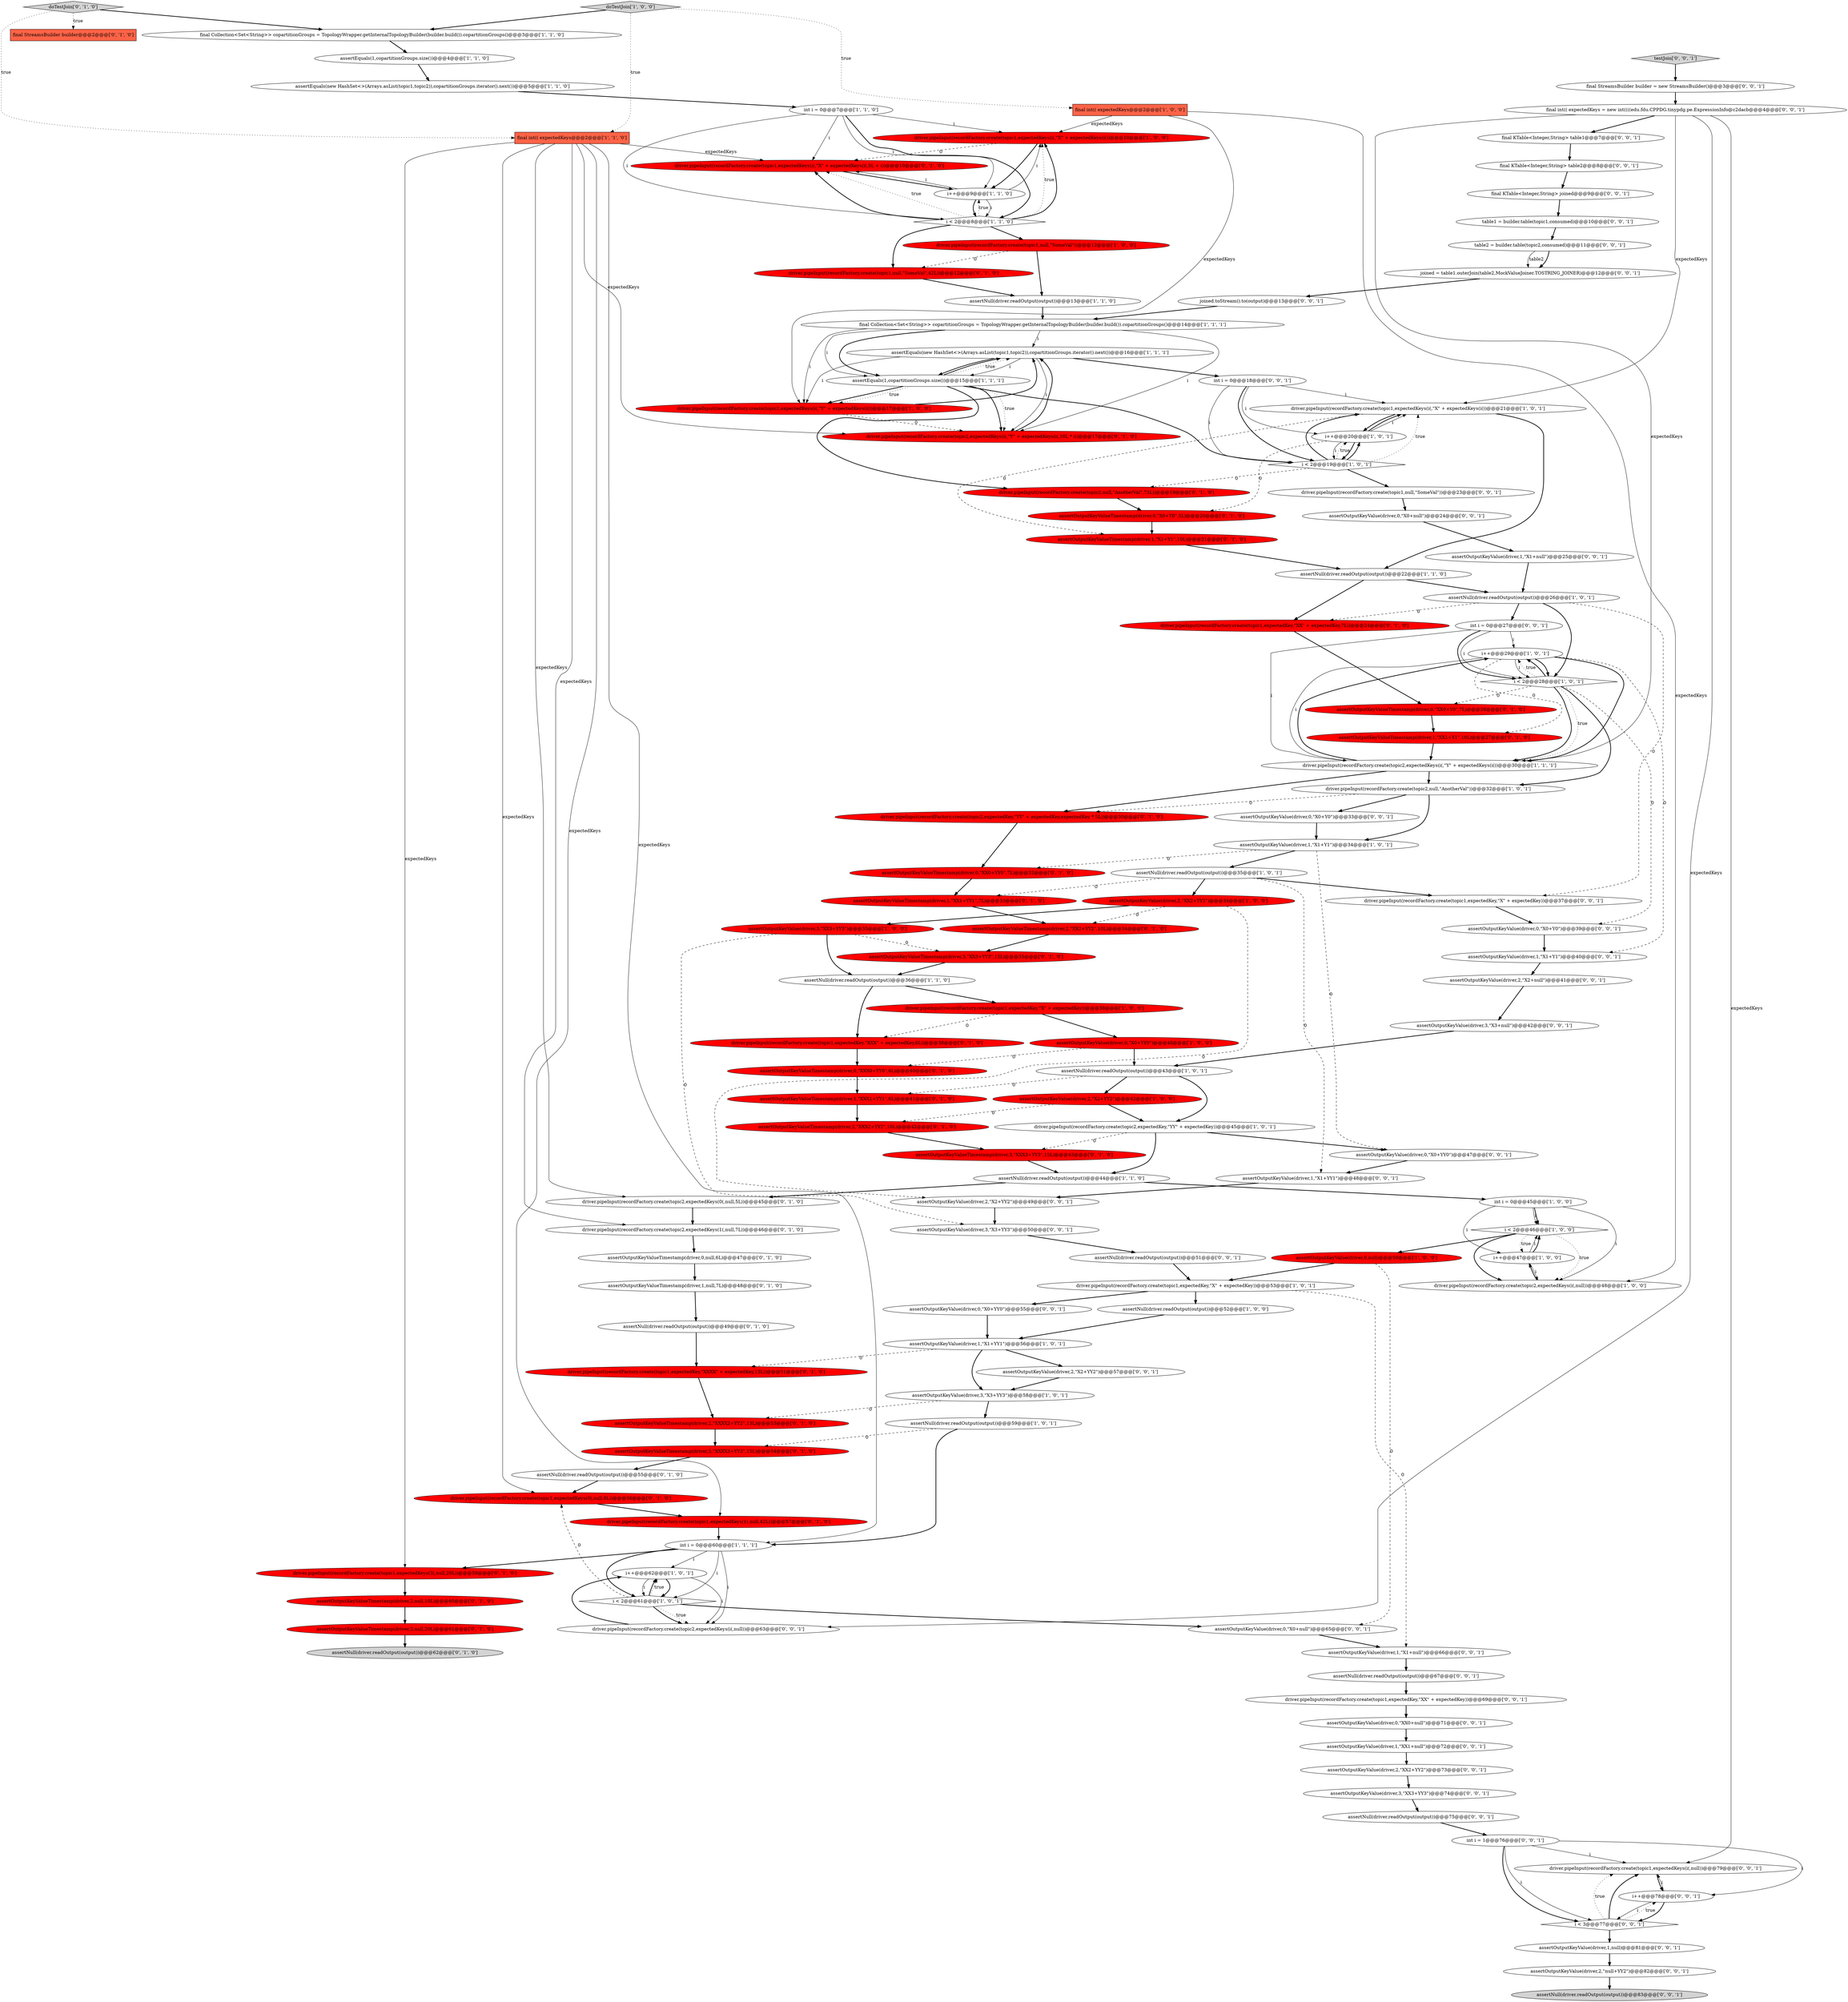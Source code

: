digraph {
125 [style = filled, label = "assertOutputKeyValue(driver,3,\"X3+YY3\")@@@50@@@['0', '0', '1']", fillcolor = white, shape = ellipse image = "AAA0AAABBB3BBB"];
28 [style = filled, label = "assertOutputKeyValue(driver,0,null)@@@50@@@['1', '0', '0']", fillcolor = red, shape = ellipse image = "AAA1AAABBB1BBB"];
9 [style = filled, label = "assertEquals(1,copartitionGroups.size())@@@4@@@['1', '1', '0']", fillcolor = white, shape = ellipse image = "AAA0AAABBB1BBB"];
66 [style = filled, label = "driver.pipeInput(recordFactory.create(topic1,null,\"SomeVal\",42L))@@@12@@@['0', '1', '0']", fillcolor = red, shape = ellipse image = "AAA1AAABBB2BBB"];
105 [style = filled, label = "assertOutputKeyValue(driver,2,\"XX2+YY2\")@@@73@@@['0', '0', '1']", fillcolor = white, shape = ellipse image = "AAA0AAABBB3BBB"];
20 [style = filled, label = "driver.pipeInput(recordFactory.create(topic2,null,\"AnotherVal\"))@@@32@@@['1', '0', '1']", fillcolor = white, shape = ellipse image = "AAA0AAABBB1BBB"];
58 [style = filled, label = "assertOutputKeyValueTimestamp(driver,2,\"XX2+YY2\",10L)@@@34@@@['0', '1', '0']", fillcolor = red, shape = ellipse image = "AAA1AAABBB2BBB"];
22 [style = filled, label = "i < 2@@@46@@@['1', '0', '0']", fillcolor = white, shape = diamond image = "AAA0AAABBB1BBB"];
87 [style = filled, label = "assertOutputKeyValue(driver,2,\"null+YY2\")@@@82@@@['0', '0', '1']", fillcolor = white, shape = ellipse image = "AAA0AAABBB3BBB"];
118 [style = filled, label = "assertOutputKeyValue(driver,1,null)@@@81@@@['0', '0', '1']", fillcolor = white, shape = ellipse image = "AAA0AAABBB3BBB"];
35 [style = filled, label = "assertOutputKeyValue(driver,0,\"X0+YY0\")@@@40@@@['1', '0', '0']", fillcolor = red, shape = ellipse image = "AAA1AAABBB1BBB"];
100 [style = filled, label = "int i = 0@@@27@@@['0', '0', '1']", fillcolor = white, shape = ellipse image = "AAA0AAABBB3BBB"];
86 [style = filled, label = "driver.pipeInput(recordFactory.create(topic1,expectedKeys(i(,null))@@@79@@@['0', '0', '1']", fillcolor = white, shape = ellipse image = "AAA0AAABBB3BBB"];
80 [style = filled, label = "assertOutputKeyValueTimestamp(driver,1,\"XXX1+YY1\",6L)@@@41@@@['0', '1', '0']", fillcolor = red, shape = ellipse image = "AAA1AAABBB2BBB"];
5 [style = filled, label = "doTestJoin['1', '0', '0']", fillcolor = lightgray, shape = diamond image = "AAA0AAABBB1BBB"];
21 [style = filled, label = "i++@@@29@@@['1', '0', '1']", fillcolor = white, shape = ellipse image = "AAA0AAABBB1BBB"];
39 [style = filled, label = "assertEquals(new HashSet<>(Arrays.asList(topic1,topic2)),copartitionGroups.iterator().next())@@@16@@@['1', '1', '1']", fillcolor = white, shape = ellipse image = "AAA0AAABBB1BBB"];
101 [style = filled, label = "final KTable<Integer,String> table1@@@7@@@['0', '0', '1']", fillcolor = white, shape = ellipse image = "AAA0AAABBB3BBB"];
12 [style = filled, label = "assertNull(driver.readOutput(output))@@@52@@@['1', '0', '0']", fillcolor = white, shape = ellipse image = "AAA0AAABBB1BBB"];
34 [style = filled, label = "assertNull(driver.readOutput(output))@@@13@@@['1', '1', '0']", fillcolor = white, shape = ellipse image = "AAA0AAABBB1BBB"];
36 [style = filled, label = "i < 2@@@28@@@['1', '0', '1']", fillcolor = white, shape = diamond image = "AAA0AAABBB1BBB"];
1 [style = filled, label = "assertNull(driver.readOutput(output))@@@44@@@['1', '1', '0']", fillcolor = white, shape = ellipse image = "AAA0AAABBB1BBB"];
89 [style = filled, label = "int i = 0@@@18@@@['0', '0', '1']", fillcolor = white, shape = ellipse image = "AAA0AAABBB3BBB"];
111 [style = filled, label = "joined = table1.outerJoin(table2,MockValueJoiner.TOSTRING_JOINER)@@@12@@@['0', '0', '1']", fillcolor = white, shape = ellipse image = "AAA0AAABBB3BBB"];
113 [style = filled, label = "assertNull(driver.readOutput(output))@@@67@@@['0', '0', '1']", fillcolor = white, shape = ellipse image = "AAA0AAABBB3BBB"];
78 [style = filled, label = "driver.pipeInput(recordFactory.create(topic2,expectedKeys(1(,null,7L))@@@46@@@['0', '1', '0']", fillcolor = white, shape = ellipse image = "AAA0AAABBB2BBB"];
11 [style = filled, label = "i++@@@47@@@['1', '0', '0']", fillcolor = white, shape = ellipse image = "AAA0AAABBB1BBB"];
74 [style = filled, label = "assertOutputKeyValueTimestamp(driver,0,\"XXX0+YY0\",6L)@@@40@@@['0', '1', '0']", fillcolor = red, shape = ellipse image = "AAA1AAABBB2BBB"];
69 [style = filled, label = "driver.pipeInput(recordFactory.create(topic1,expectedKeys(1(,null,42L))@@@57@@@['0', '1', '0']", fillcolor = red, shape = ellipse image = "AAA1AAABBB2BBB"];
46 [style = filled, label = "i++@@@62@@@['1', '0', '1']", fillcolor = white, shape = ellipse image = "AAA0AAABBB1BBB"];
62 [style = filled, label = "driver.pipeInput(recordFactory.create(topic1,expectedKey,\"XXXX\" + expectedKey,13L))@@@51@@@['0', '1', '0']", fillcolor = red, shape = ellipse image = "AAA1AAABBB2BBB"];
16 [style = filled, label = "int i = 0@@@7@@@['1', '1', '0']", fillcolor = white, shape = ellipse image = "AAA0AAABBB1BBB"];
126 [style = filled, label = "table2 = builder.table(topic2,consumed)@@@11@@@['0', '0', '1']", fillcolor = white, shape = ellipse image = "AAA0AAABBB3BBB"];
27 [style = filled, label = "assertNull(driver.readOutput(output))@@@26@@@['1', '0', '1']", fillcolor = white, shape = ellipse image = "AAA0AAABBB1BBB"];
76 [style = filled, label = "driver.pipeInput(recordFactory.create(topic1,expectedKeys(i(,\"X\" + expectedKeys(i(,5L + i))@@@10@@@['0', '1', '0']", fillcolor = red, shape = ellipse image = "AAA1AAABBB2BBB"];
120 [style = filled, label = "assertOutputKeyValue(driver,0,\"X0+YY0\")@@@55@@@['0', '0', '1']", fillcolor = white, shape = ellipse image = "AAA0AAABBB3BBB"];
119 [style = filled, label = "final int(( expectedKeys = new int((((edu.fdu.CPPDG.tinypdg.pe.ExpressionInfo@c2dacb@@@4@@@['0', '0', '1']", fillcolor = white, shape = ellipse image = "AAA0AAABBB3BBB"];
68 [style = filled, label = "driver.pipeInput(recordFactory.create(topic1,expectedKey,\"XXX\" + expectedKey,6L))@@@38@@@['0', '1', '0']", fillcolor = red, shape = ellipse image = "AAA1AAABBB2BBB"];
128 [style = filled, label = "assertOutputKeyValue(driver,2,\"X2+null\")@@@41@@@['0', '0', '1']", fillcolor = white, shape = ellipse image = "AAA0AAABBB3BBB"];
71 [style = filled, label = "assertOutputKeyValueTimestamp(driver,2,null,10L)@@@60@@@['0', '1', '0']", fillcolor = red, shape = ellipse image = "AAA1AAABBB2BBB"];
77 [style = filled, label = "assertOutputKeyValueTimestamp(driver,2,\"XXX2+YY2\",10L)@@@42@@@['0', '1', '0']", fillcolor = red, shape = ellipse image = "AAA1AAABBB2BBB"];
14 [style = filled, label = "assertOutputKeyValue(driver,3,\"X3+YY3\")@@@58@@@['1', '0', '1']", fillcolor = white, shape = ellipse image = "AAA0AAABBB1BBB"];
25 [style = filled, label = "driver.pipeInput(recordFactory.create(topic1,expectedKeys(i(,\"X\" + expectedKeys(i())@@@10@@@['1', '0', '0']", fillcolor = red, shape = ellipse image = "AAA1AAABBB1BBB"];
92 [style = filled, label = "assertOutputKeyValue(driver,0,\"XX0+null\")@@@71@@@['0', '0', '1']", fillcolor = white, shape = ellipse image = "AAA0AAABBB3BBB"];
112 [style = filled, label = "final KTable<Integer,String> joined@@@9@@@['0', '0', '1']", fillcolor = white, shape = ellipse image = "AAA0AAABBB3BBB"];
82 [style = filled, label = "driver.pipeInput(recordFactory.create(topic1,expectedKeys(0(,null,0L))@@@56@@@['0', '1', '0']", fillcolor = red, shape = ellipse image = "AAA1AAABBB2BBB"];
44 [style = filled, label = "driver.pipeInput(recordFactory.create(topic1,expectedKey,\"X\" + expectedKey))@@@38@@@['1', '0', '0']", fillcolor = red, shape = ellipse image = "AAA1AAABBB1BBB"];
67 [style = filled, label = "assertOutputKeyValueTimestamp(driver,0,\"X0+Y0\",5L)@@@20@@@['0', '1', '0']", fillcolor = red, shape = ellipse image = "AAA1AAABBB2BBB"];
114 [style = filled, label = "driver.pipeInput(recordFactory.create(topic1,expectedKey,\"XX\" + expectedKey))@@@69@@@['0', '0', '1']", fillcolor = white, shape = ellipse image = "AAA0AAABBB3BBB"];
83 [style = filled, label = "assertOutputKeyValueTimestamp(driver,0,\"XX0+YY0\",7L)@@@32@@@['0', '1', '0']", fillcolor = red, shape = ellipse image = "AAA1AAABBB2BBB"];
29 [style = filled, label = "i < 2@@@8@@@['1', '1', '0']", fillcolor = white, shape = diamond image = "AAA0AAABBB1BBB"];
61 [style = filled, label = "assertOutputKeyValueTimestamp(driver,3,null,20L)@@@61@@@['0', '1', '0']", fillcolor = red, shape = ellipse image = "AAA1AAABBB2BBB"];
104 [style = filled, label = "assertOutputKeyValue(driver,0,\"X0+Y0\")@@@33@@@['0', '0', '1']", fillcolor = white, shape = ellipse image = "AAA0AAABBB3BBB"];
106 [style = filled, label = "assertOutputKeyValue(driver,1,\"X1+YY1\")@@@48@@@['0', '0', '1']", fillcolor = white, shape = ellipse image = "AAA0AAABBB3BBB"];
56 [style = filled, label = "assertOutputKeyValueTimestamp(driver,0,null,6L)@@@47@@@['0', '1', '0']", fillcolor = white, shape = ellipse image = "AAA0AAABBB2BBB"];
3 [style = filled, label = "int i = 0@@@60@@@['1', '1', '1']", fillcolor = white, shape = ellipse image = "AAA0AAABBB1BBB"];
51 [style = filled, label = "assertOutputKeyValueTimestamp(driver,3,\"XX3+YY3\",15L)@@@35@@@['0', '1', '0']", fillcolor = red, shape = ellipse image = "AAA1AAABBB2BBB"];
97 [style = filled, label = "assertOutputKeyValue(driver,3,\"XX3+YY3\")@@@74@@@['0', '0', '1']", fillcolor = white, shape = ellipse image = "AAA0AAABBB3BBB"];
19 [style = filled, label = "driver.pipeInput(recordFactory.create(topic2,expectedKey,\"YY\" + expectedKey))@@@45@@@['1', '0', '1']", fillcolor = white, shape = ellipse image = "AAA0AAABBB1BBB"];
107 [style = filled, label = "assertOutputKeyValue(driver,2,\"X2+YY2\")@@@57@@@['0', '0', '1']", fillcolor = white, shape = ellipse image = "AAA0AAABBB3BBB"];
64 [style = filled, label = "assertNull(driver.readOutput(output))@@@62@@@['0', '1', '0']", fillcolor = lightgray, shape = ellipse image = "AAA0AAABBB2BBB"];
10 [style = filled, label = "assertOutputKeyValue(driver,3,\"XX3+YY3\")@@@35@@@['1', '0', '0']", fillcolor = red, shape = ellipse image = "AAA1AAABBB1BBB"];
99 [style = filled, label = "final StreamsBuilder builder = new StreamsBuilder()@@@3@@@['0', '0', '1']", fillcolor = white, shape = ellipse image = "AAA0AAABBB3BBB"];
40 [style = filled, label = "assertOutputKeyValue(driver,2,\"XX2+YY2\")@@@34@@@['1', '0', '0']", fillcolor = red, shape = ellipse image = "AAA1AAABBB1BBB"];
93 [style = filled, label = "assertNull(driver.readOutput(output))@@@83@@@['0', '0', '1']", fillcolor = lightgray, shape = ellipse image = "AAA0AAABBB3BBB"];
42 [style = filled, label = "driver.pipeInput(recordFactory.create(topic1,expectedKey,\"X\" + expectedKey))@@@53@@@['1', '0', '1']", fillcolor = white, shape = ellipse image = "AAA0AAABBB1BBB"];
115 [style = filled, label = "assertOutputKeyValue(driver,2,\"X2+YY2\")@@@49@@@['0', '0', '1']", fillcolor = white, shape = ellipse image = "AAA0AAABBB3BBB"];
15 [style = filled, label = "driver.pipeInput(recordFactory.create(topic1,expectedKeys(i(,\"X\" + expectedKeys(i())@@@21@@@['1', '0', '1']", fillcolor = white, shape = ellipse image = "AAA0AAABBB1BBB"];
81 [style = filled, label = "driver.pipeInput(recordFactory.create(topic2,expectedKeys(0(,null,5L))@@@45@@@['0', '1', '0']", fillcolor = white, shape = ellipse image = "AAA0AAABBB2BBB"];
8 [style = filled, label = "assertOutputKeyValue(driver,1,\"X1+Y1\")@@@34@@@['1', '0', '1']", fillcolor = white, shape = ellipse image = "AAA0AAABBB1BBB"];
63 [style = filled, label = "assertNull(driver.readOutput(output))@@@55@@@['0', '1', '0']", fillcolor = white, shape = ellipse image = "AAA0AAABBB2BBB"];
49 [style = filled, label = "assertOutputKeyValueTimestamp(driver,0,\"XX0+Y0\",7L)@@@26@@@['0', '1', '0']", fillcolor = red, shape = ellipse image = "AAA1AAABBB2BBB"];
26 [style = filled, label = "final int(( expectedKeys@@@2@@@['1', '0', '0']", fillcolor = tomato, shape = box image = "AAA0AAABBB1BBB"];
45 [style = filled, label = "i++@@@20@@@['1', '0', '1']", fillcolor = white, shape = ellipse image = "AAA0AAABBB1BBB"];
79 [style = filled, label = "assertOutputKeyValueTimestamp(driver,1,\"XX1+Y1\",10L)@@@27@@@['0', '1', '0']", fillcolor = red, shape = ellipse image = "AAA1AAABBB2BBB"];
91 [style = filled, label = "assertOutputKeyValue(driver,3,\"X3+null\")@@@42@@@['0', '0', '1']", fillcolor = white, shape = ellipse image = "AAA0AAABBB3BBB"];
53 [style = filled, label = "driver.pipeInput(recordFactory.create(topic1,expectedKey,\"XX\" + expectedKey,7L))@@@24@@@['0', '1', '0']", fillcolor = red, shape = ellipse image = "AAA1AAABBB2BBB"];
124 [style = filled, label = "table1 = builder.table(topic1,consumed)@@@10@@@['0', '0', '1']", fillcolor = white, shape = ellipse image = "AAA0AAABBB3BBB"];
55 [style = filled, label = "assertOutputKeyValueTimestamp(driver,3,\"XXXX3+YY3\",15L)@@@54@@@['0', '1', '0']", fillcolor = red, shape = ellipse image = "AAA1AAABBB2BBB"];
90 [style = filled, label = "assertOutputKeyValue(driver,0,\"X0+YY0\")@@@47@@@['0', '0', '1']", fillcolor = white, shape = ellipse image = "AAA0AAABBB3BBB"];
88 [style = filled, label = "int i = 1@@@76@@@['0', '0', '1']", fillcolor = white, shape = ellipse image = "AAA0AAABBB3BBB"];
103 [style = filled, label = "assertOutputKeyValue(driver,1,\"X1+Y1\")@@@40@@@['0', '0', '1']", fillcolor = white, shape = ellipse image = "AAA0AAABBB3BBB"];
33 [style = filled, label = "assertNull(driver.readOutput(output))@@@43@@@['1', '0', '1']", fillcolor = white, shape = ellipse image = "AAA0AAABBB1BBB"];
6 [style = filled, label = "driver.pipeInput(recordFactory.create(topic2,expectedKeys(i(,\"Y\" + expectedKeys(i())@@@17@@@['1', '0', '0']", fillcolor = red, shape = ellipse image = "AAA1AAABBB1BBB"];
73 [style = filled, label = "assertNull(driver.readOutput(output))@@@49@@@['0', '1', '0']", fillcolor = white, shape = ellipse image = "AAA0AAABBB2BBB"];
54 [style = filled, label = "doTestJoin['0', '1', '0']", fillcolor = lightgray, shape = diamond image = "AAA0AAABBB2BBB"];
70 [style = filled, label = "final StreamsBuilder builder@@@2@@@['0', '1', '0']", fillcolor = tomato, shape = box image = "AAA0AAABBB2BBB"];
102 [style = filled, label = "i++@@@78@@@['0', '0', '1']", fillcolor = white, shape = ellipse image = "AAA0AAABBB3BBB"];
59 [style = filled, label = "driver.pipeInput(recordFactory.create(topic2,null,\"AnotherVal\",73L))@@@19@@@['0', '1', '0']", fillcolor = red, shape = ellipse image = "AAA1AAABBB2BBB"];
50 [style = filled, label = "assertOutputKeyValueTimestamp(driver,2,\"XXXX2+YY2\",13L)@@@53@@@['0', '1', '0']", fillcolor = red, shape = ellipse image = "AAA1AAABBB2BBB"];
52 [style = filled, label = "driver.pipeInput(recordFactory.create(topic2,expectedKeys(i(,\"Y\" + expectedKeys(i(,10L * i))@@@17@@@['0', '1', '0']", fillcolor = red, shape = ellipse image = "AAA1AAABBB2BBB"];
108 [style = filled, label = "assertOutputKeyValue(driver,0,\"X0+null\")@@@24@@@['0', '0', '1']", fillcolor = white, shape = ellipse image = "AAA0AAABBB3BBB"];
96 [style = filled, label = "assertNull(driver.readOutput(output))@@@51@@@['0', '0', '1']", fillcolor = white, shape = ellipse image = "AAA0AAABBB3BBB"];
31 [style = filled, label = "driver.pipeInput(recordFactory.create(topic2,expectedKeys(i(,\"Y\" + expectedKeys(i())@@@30@@@['1', '1', '1']", fillcolor = white, shape = ellipse image = "AAA0AAABBB1BBB"];
24 [style = filled, label = "assertNull(driver.readOutput(output))@@@59@@@['1', '0', '1']", fillcolor = white, shape = ellipse image = "AAA0AAABBB1BBB"];
0 [style = filled, label = "assertOutputKeyValue(driver,2,\"X2+YY2\")@@@42@@@['1', '0', '0']", fillcolor = red, shape = ellipse image = "AAA1AAABBB1BBB"];
17 [style = filled, label = "i < 2@@@19@@@['1', '0', '1']", fillcolor = white, shape = diamond image = "AAA0AAABBB1BBB"];
75 [style = filled, label = "assertOutputKeyValueTimestamp(driver,1,\"XX1+YY1\",7L)@@@33@@@['0', '1', '0']", fillcolor = red, shape = ellipse image = "AAA1AAABBB2BBB"];
47 [style = filled, label = "driver.pipeInput(recordFactory.create(topic2,expectedKeys(i(,null))@@@48@@@['1', '0', '0']", fillcolor = white, shape = ellipse image = "AAA0AAABBB1BBB"];
7 [style = filled, label = "driver.pipeInput(recordFactory.create(topic1,null,\"SomeVal\"))@@@12@@@['1', '0', '0']", fillcolor = red, shape = ellipse image = "AAA1AAABBB1BBB"];
32 [style = filled, label = "assertOutputKeyValue(driver,1,\"X1+YY1\")@@@56@@@['1', '0', '1']", fillcolor = white, shape = ellipse image = "AAA0AAABBB1BBB"];
4 [style = filled, label = "final Collection<Set<String>> copartitionGroups = TopologyWrapper.getInternalTopologyBuilder(builder.build()).copartitionGroups()@@@14@@@['1', '1', '1']", fillcolor = white, shape = ellipse image = "AAA0AAABBB1BBB"];
110 [style = filled, label = "assertOutputKeyValue(driver,0,\"X0+Y0\")@@@39@@@['0', '0', '1']", fillcolor = white, shape = ellipse image = "AAA0AAABBB3BBB"];
85 [style = filled, label = "joined.toStream().to(output)@@@13@@@['0', '0', '1']", fillcolor = white, shape = ellipse image = "AAA0AAABBB3BBB"];
117 [style = filled, label = "driver.pipeInput(recordFactory.create(topic1,expectedKey,\"X\" + expectedKey))@@@37@@@['0', '0', '1']", fillcolor = white, shape = ellipse image = "AAA0AAABBB3BBB"];
43 [style = filled, label = "assertNull(driver.readOutput(output))@@@36@@@['1', '1', '0']", fillcolor = white, shape = ellipse image = "AAA0AAABBB1BBB"];
2 [style = filled, label = "i < 2@@@61@@@['1', '0', '1']", fillcolor = white, shape = diamond image = "AAA0AAABBB1BBB"];
129 [style = filled, label = "driver.pipeInput(recordFactory.create(topic1,null,\"SomeVal\"))@@@23@@@['0', '0', '1']", fillcolor = white, shape = ellipse image = "AAA0AAABBB3BBB"];
23 [style = filled, label = "final Collection<Set<String>> copartitionGroups = TopologyWrapper.getInternalTopologyBuilder(builder.build()).copartitionGroups()@@@3@@@['1', '1', '0']", fillcolor = white, shape = ellipse image = "AAA0AAABBB1BBB"];
18 [style = filled, label = "assertNull(driver.readOutput(output))@@@22@@@['1', '1', '0']", fillcolor = white, shape = ellipse image = "AAA0AAABBB1BBB"];
98 [style = filled, label = "assertNull(driver.readOutput(output))@@@75@@@['0', '0', '1']", fillcolor = white, shape = ellipse image = "AAA0AAABBB3BBB"];
30 [style = filled, label = "assertNull(driver.readOutput(output))@@@35@@@['1', '0', '1']", fillcolor = white, shape = ellipse image = "AAA0AAABBB1BBB"];
127 [style = filled, label = "assertOutputKeyValue(driver,1,\"X1+null\")@@@25@@@['0', '0', '1']", fillcolor = white, shape = ellipse image = "AAA0AAABBB3BBB"];
121 [style = filled, label = "driver.pipeInput(recordFactory.create(topic2,expectedKeys(i(,null))@@@63@@@['0', '0', '1']", fillcolor = white, shape = ellipse image = "AAA0AAABBB3BBB"];
13 [style = filled, label = "assertEquals(new HashSet<>(Arrays.asList(topic1,topic2)),copartitionGroups.iterator().next())@@@5@@@['1', '1', '0']", fillcolor = white, shape = ellipse image = "AAA0AAABBB1BBB"];
48 [style = filled, label = "assertEquals(1,copartitionGroups.size())@@@15@@@['1', '1', '1']", fillcolor = white, shape = ellipse image = "AAA0AAABBB1BBB"];
60 [style = filled, label = "assertOutputKeyValueTimestamp(driver,3,\"XXX3+YY3\",15L)@@@43@@@['0', '1', '0']", fillcolor = red, shape = ellipse image = "AAA1AAABBB2BBB"];
95 [style = filled, label = "assertOutputKeyValue(driver,1,\"XX1+null\")@@@72@@@['0', '0', '1']", fillcolor = white, shape = ellipse image = "AAA0AAABBB3BBB"];
109 [style = filled, label = "assertOutputKeyValue(driver,0,\"X0+null\")@@@65@@@['0', '0', '1']", fillcolor = white, shape = ellipse image = "AAA0AAABBB3BBB"];
41 [style = filled, label = "final int(( expectedKeys@@@2@@@['1', '1', '0']", fillcolor = tomato, shape = box image = "AAA0AAABBB1BBB"];
65 [style = filled, label = "assertOutputKeyValueTimestamp(driver,1,\"X1+Y1\",10L)@@@21@@@['0', '1', '0']", fillcolor = red, shape = ellipse image = "AAA1AAABBB2BBB"];
57 [style = filled, label = "driver.pipeInput(recordFactory.create(topic1,expectedKeys(3(,null,20L))@@@59@@@['0', '1', '0']", fillcolor = red, shape = ellipse image = "AAA1AAABBB2BBB"];
84 [style = filled, label = "assertOutputKeyValueTimestamp(driver,1,null,7L)@@@48@@@['0', '1', '0']", fillcolor = white, shape = ellipse image = "AAA0AAABBB2BBB"];
37 [style = filled, label = "int i = 0@@@45@@@['1', '0', '0']", fillcolor = white, shape = ellipse image = "AAA0AAABBB1BBB"];
94 [style = filled, label = "assertOutputKeyValue(driver,1,\"X1+null\")@@@66@@@['0', '0', '1']", fillcolor = white, shape = ellipse image = "AAA0AAABBB3BBB"];
72 [style = filled, label = "driver.pipeInput(recordFactory.create(topic2,expectedKey,\"YY\" + expectedKey,expectedKey * 5L))@@@30@@@['0', '1', '0']", fillcolor = red, shape = ellipse image = "AAA1AAABBB2BBB"];
116 [style = filled, label = "i < 3@@@77@@@['0', '0', '1']", fillcolor = white, shape = diamond image = "AAA0AAABBB3BBB"];
123 [style = filled, label = "final KTable<Integer,String> table2@@@8@@@['0', '0', '1']", fillcolor = white, shape = ellipse image = "AAA0AAABBB3BBB"];
38 [style = filled, label = "i++@@@9@@@['1', '1', '0']", fillcolor = white, shape = ellipse image = "AAA0AAABBB1BBB"];
122 [style = filled, label = "testJoin['0', '0', '1']", fillcolor = lightgray, shape = diamond image = "AAA0AAABBB3BBB"];
7->66 [style = dashed, label="0"];
8->30 [style = bold, label=""];
14->24 [style = bold, label=""];
37->47 [style = solid, label="i"];
29->76 [style = bold, label=""];
17->59 [style = dashed, label="0"];
100->21 [style = solid, label="i"];
3->46 [style = solid, label="i"];
17->129 [style = bold, label=""];
111->85 [style = bold, label=""];
3->121 [style = solid, label="i"];
44->35 [style = bold, label=""];
73->62 [style = bold, label=""];
46->2 [style = bold, label=""];
2->121 [style = dotted, label="true"];
33->80 [style = dashed, label="0"];
83->75 [style = bold, label=""];
81->78 [style = bold, label=""];
38->25 [style = solid, label="i"];
2->82 [style = dashed, label="0"];
17->45 [style = bold, label=""];
116->118 [style = bold, label=""];
8->83 [style = dashed, label="0"];
31->21 [style = bold, label=""];
36->21 [style = dotted, label="true"];
94->113 [style = bold, label=""];
54->41 [style = dotted, label="true"];
41->57 [style = solid, label="expectedKeys"];
48->39 [style = bold, label=""];
47->11 [style = bold, label=""];
36->20 [style = bold, label=""];
61->64 [style = bold, label=""];
121->46 [style = bold, label=""];
28->109 [style = dashed, label="0"];
41->52 [style = solid, label="expectedKeys"];
89->17 [style = solid, label="i"];
33->0 [style = bold, label=""];
55->63 [style = bold, label=""];
99->119 [style = bold, label=""];
48->52 [style = bold, label=""];
85->4 [style = bold, label=""];
19->1 [style = bold, label=""];
26->47 [style = solid, label="expectedKeys"];
16->76 [style = solid, label="i"];
65->18 [style = bold, label=""];
122->99 [style = bold, label=""];
21->31 [style = bold, label=""];
17->15 [style = dotted, label="true"];
21->36 [style = bold, label=""];
10->51 [style = dashed, label="0"];
19->90 [style = bold, label=""];
29->76 [style = dotted, label="true"];
48->39 [style = dotted, label="true"];
50->55 [style = bold, label=""];
88->116 [style = solid, label="i"];
102->86 [style = solid, label="i"];
22->47 [style = bold, label=""];
68->74 [style = bold, label=""];
123->112 [style = bold, label=""];
77->60 [style = bold, label=""];
30->40 [style = bold, label=""];
103->128 [style = bold, label=""];
4->52 [style = solid, label="i"];
45->17 [style = bold, label=""];
28->42 [style = bold, label=""];
41->69 [style = solid, label="expectedKeys"];
31->20 [style = bold, label=""];
97->98 [style = bold, label=""];
43->44 [style = bold, label=""];
59->67 [style = bold, label=""];
30->117 [style = bold, label=""];
60->1 [style = bold, label=""];
102->116 [style = bold, label=""];
0->77 [style = dashed, label="0"];
3->2 [style = solid, label="i"];
127->27 [style = bold, label=""];
20->104 [style = bold, label=""];
126->111 [style = bold, label=""];
5->23 [style = bold, label=""];
128->91 [style = bold, label=""];
21->31 [style = solid, label="i"];
0->19 [style = bold, label=""];
89->45 [style = solid, label="i"];
2->121 [style = bold, label=""];
115->125 [style = bold, label=""];
118->87 [style = bold, label=""];
16->29 [style = bold, label=""];
39->89 [style = bold, label=""];
36->31 [style = bold, label=""];
10->125 [style = dashed, label="0"];
76->38 [style = bold, label=""];
11->22 [style = solid, label="i"];
105->97 [style = bold, label=""];
57->71 [style = bold, label=""];
29->66 [style = bold, label=""];
24->55 [style = dashed, label="0"];
48->17 [style = bold, label=""];
27->53 [style = dashed, label="0"];
39->52 [style = solid, label="i"];
13->16 [style = bold, label=""];
124->126 [style = bold, label=""];
11->47 [style = solid, label="i"];
36->31 [style = dotted, label="true"];
19->60 [style = dashed, label="0"];
119->121 [style = solid, label="expectedKeys"];
66->34 [style = bold, label=""];
71->61 [style = bold, label=""];
114->92 [style = bold, label=""];
113->114 [style = bold, label=""];
21->79 [style = dashed, label="0"];
20->8 [style = bold, label=""];
101->123 [style = bold, label=""];
42->94 [style = dashed, label="0"];
3->2 [style = bold, label=""];
102->116 [style = solid, label="i"];
58->51 [style = bold, label=""];
119->31 [style = solid, label="expectedKeys"];
116->102 [style = dotted, label="true"];
26->6 [style = solid, label="expectedKeys"];
40->115 [style = dashed, label="0"];
17->15 [style = bold, label=""];
5->26 [style = dotted, label="true"];
89->17 [style = bold, label=""];
88->102 [style = solid, label="i"];
41->81 [style = solid, label="expectedKeys"];
46->121 [style = solid, label="i"];
98->88 [style = bold, label=""];
6->39 [style = bold, label=""];
32->62 [style = dashed, label="0"];
24->3 [style = bold, label=""];
36->49 [style = dashed, label="0"];
25->38 [style = bold, label=""];
119->86 [style = solid, label="expectedKeys"];
32->107 [style = bold, label=""];
91->33 [style = bold, label=""];
27->117 [style = dashed, label="0"];
45->15 [style = bold, label=""];
10->43 [style = bold, label=""];
90->106 [style = bold, label=""];
108->127 [style = bold, label=""];
48->52 [style = dotted, label="true"];
15->65 [style = dashed, label="0"];
5->41 [style = dotted, label="true"];
92->95 [style = bold, label=""];
12->32 [style = bold, label=""];
32->14 [style = bold, label=""];
4->39 [style = solid, label="i"];
22->28 [style = bold, label=""];
84->73 [style = bold, label=""];
17->45 [style = dotted, label="true"];
89->15 [style = solid, label="i"];
107->14 [style = bold, label=""];
45->15 [style = solid, label="i"];
48->6 [style = bold, label=""];
109->94 [style = bold, label=""];
16->38 [style = solid, label="i"];
104->8 [style = bold, label=""];
95->105 [style = bold, label=""];
4->6 [style = solid, label="i"];
6->52 [style = dashed, label="0"];
86->102 [style = bold, label=""];
54->70 [style = dotted, label="true"];
30->75 [style = dashed, label="0"];
4->48 [style = solid, label="i"];
37->22 [style = bold, label=""];
100->36 [style = solid, label="i"];
20->72 [style = dashed, label="0"];
88->86 [style = solid, label="i"];
25->76 [style = dashed, label="0"];
46->2 [style = solid, label="i"];
49->79 [style = bold, label=""];
37->11 [style = solid, label="i"];
119->101 [style = bold, label=""];
126->111 [style = solid, label="table2"];
11->22 [style = bold, label=""];
69->3 [style = bold, label=""];
30->106 [style = dashed, label="0"];
51->43 [style = bold, label=""];
112->124 [style = bold, label=""];
33->19 [style = bold, label=""];
125->96 [style = bold, label=""];
39->48 [style = solid, label="i"];
21->36 [style = solid, label="i"];
4->48 [style = bold, label=""];
27->100 [style = bold, label=""];
41->76 [style = solid, label="expectedKeys"];
87->93 [style = bold, label=""];
8->90 [style = dashed, label="0"];
88->116 [style = bold, label=""];
14->50 [style = dashed, label="0"];
29->25 [style = dotted, label="true"];
1->37 [style = bold, label=""];
54->23 [style = bold, label=""];
31->72 [style = bold, label=""];
40->10 [style = bold, label=""];
48->59 [style = bold, label=""];
35->74 [style = dashed, label="0"];
63->82 [style = bold, label=""];
2->46 [style = bold, label=""];
100->36 [style = bold, label=""];
39->48 [style = bold, label=""];
27->36 [style = bold, label=""];
52->39 [style = bold, label=""];
15->45 [style = bold, label=""];
120->32 [style = bold, label=""];
72->83 [style = bold, label=""];
1->81 [style = bold, label=""];
38->29 [style = bold, label=""];
35->33 [style = bold, label=""];
38->76 [style = solid, label="i"];
38->29 [style = solid, label="i"];
43->68 [style = bold, label=""];
22->47 [style = dotted, label="true"];
29->25 [style = bold, label=""];
18->53 [style = bold, label=""];
42->120 [style = bold, label=""];
29->38 [style = dotted, label="true"];
106->115 [style = bold, label=""];
41->82 [style = solid, label="expectedKeys"];
22->11 [style = dotted, label="true"];
42->12 [style = bold, label=""];
110->103 [style = bold, label=""];
74->80 [style = bold, label=""];
67->65 [style = bold, label=""];
36->110 [style = dashed, label="0"];
15->18 [style = bold, label=""];
45->67 [style = dashed, label="0"];
16->25 [style = solid, label="i"];
100->31 [style = solid, label="i"];
75->58 [style = bold, label=""];
116->86 [style = dotted, label="true"];
53->49 [style = bold, label=""];
36->21 [style = bold, label=""];
21->103 [style = dashed, label="0"];
48->6 [style = dotted, label="true"];
56->84 [style = bold, label=""];
44->68 [style = dashed, label="0"];
37->22 [style = solid, label="i"];
7->34 [style = bold, label=""];
39->6 [style = solid, label="i"];
16->29 [style = solid, label="i"];
18->27 [style = bold, label=""];
82->69 [style = bold, label=""];
40->58 [style = dashed, label="0"];
96->42 [style = bold, label=""];
80->77 [style = bold, label=""];
29->7 [style = bold, label=""];
34->4 [style = bold, label=""];
62->50 [style = bold, label=""];
2->46 [style = dotted, label="true"];
116->86 [style = bold, label=""];
41->3 [style = solid, label="expectedKeys"];
78->56 [style = bold, label=""];
3->57 [style = bold, label=""];
26->25 [style = solid, label="expectedKeys"];
45->17 [style = solid, label="i"];
117->110 [style = bold, label=""];
79->31 [style = bold, label=""];
129->108 [style = bold, label=""];
41->78 [style = solid, label="expectedKeys"];
2->109 [style = bold, label=""];
23->9 [style = bold, label=""];
119->15 [style = solid, label="expectedKeys"];
9->13 [style = bold, label=""];
}
